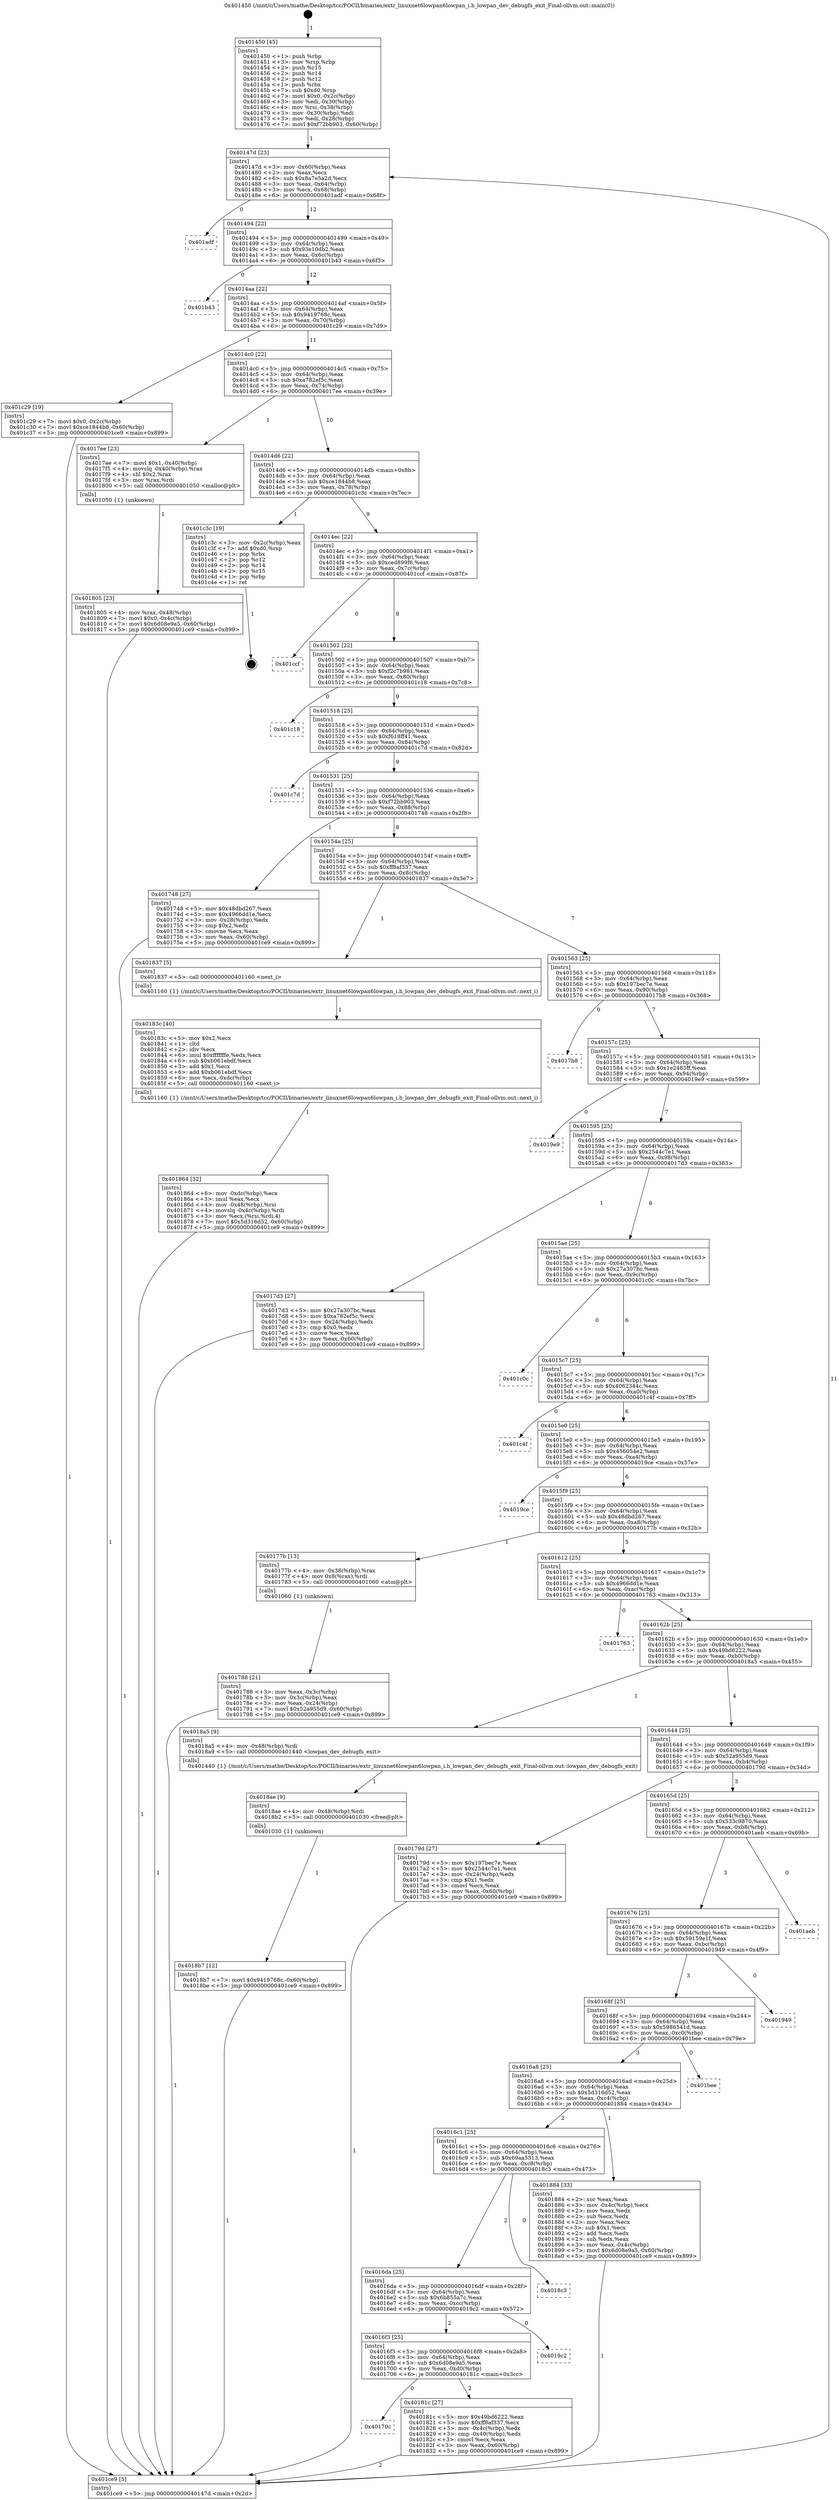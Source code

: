 digraph "0x401450" {
  label = "0x401450 (/mnt/c/Users/mathe/Desktop/tcc/POCII/binaries/extr_linuxnet6lowpan6lowpan_i.h_lowpan_dev_debugfs_exit_Final-ollvm.out::main(0))"
  labelloc = "t"
  node[shape=record]

  Entry [label="",width=0.3,height=0.3,shape=circle,fillcolor=black,style=filled]
  "0x40147d" [label="{
     0x40147d [23]\l
     | [instrs]\l
     &nbsp;&nbsp;0x40147d \<+3\>: mov -0x60(%rbp),%eax\l
     &nbsp;&nbsp;0x401480 \<+2\>: mov %eax,%ecx\l
     &nbsp;&nbsp;0x401482 \<+6\>: sub $0x8a7e5a2d,%ecx\l
     &nbsp;&nbsp;0x401488 \<+3\>: mov %eax,-0x64(%rbp)\l
     &nbsp;&nbsp;0x40148b \<+3\>: mov %ecx,-0x68(%rbp)\l
     &nbsp;&nbsp;0x40148e \<+6\>: je 0000000000401adf \<main+0x68f\>\l
  }"]
  "0x401adf" [label="{
     0x401adf\l
  }", style=dashed]
  "0x401494" [label="{
     0x401494 [22]\l
     | [instrs]\l
     &nbsp;&nbsp;0x401494 \<+5\>: jmp 0000000000401499 \<main+0x49\>\l
     &nbsp;&nbsp;0x401499 \<+3\>: mov -0x64(%rbp),%eax\l
     &nbsp;&nbsp;0x40149c \<+5\>: sub $0x93e10db2,%eax\l
     &nbsp;&nbsp;0x4014a1 \<+3\>: mov %eax,-0x6c(%rbp)\l
     &nbsp;&nbsp;0x4014a4 \<+6\>: je 0000000000401b43 \<main+0x6f3\>\l
  }"]
  Exit [label="",width=0.3,height=0.3,shape=circle,fillcolor=black,style=filled,peripheries=2]
  "0x401b43" [label="{
     0x401b43\l
  }", style=dashed]
  "0x4014aa" [label="{
     0x4014aa [22]\l
     | [instrs]\l
     &nbsp;&nbsp;0x4014aa \<+5\>: jmp 00000000004014af \<main+0x5f\>\l
     &nbsp;&nbsp;0x4014af \<+3\>: mov -0x64(%rbp),%eax\l
     &nbsp;&nbsp;0x4014b2 \<+5\>: sub $0x9419768c,%eax\l
     &nbsp;&nbsp;0x4014b7 \<+3\>: mov %eax,-0x70(%rbp)\l
     &nbsp;&nbsp;0x4014ba \<+6\>: je 0000000000401c29 \<main+0x7d9\>\l
  }"]
  "0x4018b7" [label="{
     0x4018b7 [12]\l
     | [instrs]\l
     &nbsp;&nbsp;0x4018b7 \<+7\>: movl $0x9419768c,-0x60(%rbp)\l
     &nbsp;&nbsp;0x4018be \<+5\>: jmp 0000000000401ce9 \<main+0x899\>\l
  }"]
  "0x401c29" [label="{
     0x401c29 [19]\l
     | [instrs]\l
     &nbsp;&nbsp;0x401c29 \<+7\>: movl $0x0,-0x2c(%rbp)\l
     &nbsp;&nbsp;0x401c30 \<+7\>: movl $0xce1844b8,-0x60(%rbp)\l
     &nbsp;&nbsp;0x401c37 \<+5\>: jmp 0000000000401ce9 \<main+0x899\>\l
  }"]
  "0x4014c0" [label="{
     0x4014c0 [22]\l
     | [instrs]\l
     &nbsp;&nbsp;0x4014c0 \<+5\>: jmp 00000000004014c5 \<main+0x75\>\l
     &nbsp;&nbsp;0x4014c5 \<+3\>: mov -0x64(%rbp),%eax\l
     &nbsp;&nbsp;0x4014c8 \<+5\>: sub $0xa782ef5c,%eax\l
     &nbsp;&nbsp;0x4014cd \<+3\>: mov %eax,-0x74(%rbp)\l
     &nbsp;&nbsp;0x4014d0 \<+6\>: je 00000000004017ee \<main+0x39e\>\l
  }"]
  "0x4018ae" [label="{
     0x4018ae [9]\l
     | [instrs]\l
     &nbsp;&nbsp;0x4018ae \<+4\>: mov -0x48(%rbp),%rdi\l
     &nbsp;&nbsp;0x4018b2 \<+5\>: call 0000000000401030 \<free@plt\>\l
     | [calls]\l
     &nbsp;&nbsp;0x401030 \{1\} (unknown)\l
  }"]
  "0x4017ee" [label="{
     0x4017ee [23]\l
     | [instrs]\l
     &nbsp;&nbsp;0x4017ee \<+7\>: movl $0x1,-0x40(%rbp)\l
     &nbsp;&nbsp;0x4017f5 \<+4\>: movslq -0x40(%rbp),%rax\l
     &nbsp;&nbsp;0x4017f9 \<+4\>: shl $0x2,%rax\l
     &nbsp;&nbsp;0x4017fd \<+3\>: mov %rax,%rdi\l
     &nbsp;&nbsp;0x401800 \<+5\>: call 0000000000401050 \<malloc@plt\>\l
     | [calls]\l
     &nbsp;&nbsp;0x401050 \{1\} (unknown)\l
  }"]
  "0x4014d6" [label="{
     0x4014d6 [22]\l
     | [instrs]\l
     &nbsp;&nbsp;0x4014d6 \<+5\>: jmp 00000000004014db \<main+0x8b\>\l
     &nbsp;&nbsp;0x4014db \<+3\>: mov -0x64(%rbp),%eax\l
     &nbsp;&nbsp;0x4014de \<+5\>: sub $0xce1844b8,%eax\l
     &nbsp;&nbsp;0x4014e3 \<+3\>: mov %eax,-0x78(%rbp)\l
     &nbsp;&nbsp;0x4014e6 \<+6\>: je 0000000000401c3c \<main+0x7ec\>\l
  }"]
  "0x401864" [label="{
     0x401864 [32]\l
     | [instrs]\l
     &nbsp;&nbsp;0x401864 \<+6\>: mov -0xdc(%rbp),%ecx\l
     &nbsp;&nbsp;0x40186a \<+3\>: imul %eax,%ecx\l
     &nbsp;&nbsp;0x40186d \<+4\>: mov -0x48(%rbp),%rsi\l
     &nbsp;&nbsp;0x401871 \<+4\>: movslq -0x4c(%rbp),%rdi\l
     &nbsp;&nbsp;0x401875 \<+3\>: mov %ecx,(%rsi,%rdi,4)\l
     &nbsp;&nbsp;0x401878 \<+7\>: movl $0x5d316d52,-0x60(%rbp)\l
     &nbsp;&nbsp;0x40187f \<+5\>: jmp 0000000000401ce9 \<main+0x899\>\l
  }"]
  "0x401c3c" [label="{
     0x401c3c [19]\l
     | [instrs]\l
     &nbsp;&nbsp;0x401c3c \<+3\>: mov -0x2c(%rbp),%eax\l
     &nbsp;&nbsp;0x401c3f \<+7\>: add $0xd0,%rsp\l
     &nbsp;&nbsp;0x401c46 \<+1\>: pop %rbx\l
     &nbsp;&nbsp;0x401c47 \<+2\>: pop %r12\l
     &nbsp;&nbsp;0x401c49 \<+2\>: pop %r14\l
     &nbsp;&nbsp;0x401c4b \<+2\>: pop %r15\l
     &nbsp;&nbsp;0x401c4d \<+1\>: pop %rbp\l
     &nbsp;&nbsp;0x401c4e \<+1\>: ret\l
  }"]
  "0x4014ec" [label="{
     0x4014ec [22]\l
     | [instrs]\l
     &nbsp;&nbsp;0x4014ec \<+5\>: jmp 00000000004014f1 \<main+0xa1\>\l
     &nbsp;&nbsp;0x4014f1 \<+3\>: mov -0x64(%rbp),%eax\l
     &nbsp;&nbsp;0x4014f4 \<+5\>: sub $0xced899f6,%eax\l
     &nbsp;&nbsp;0x4014f9 \<+3\>: mov %eax,-0x7c(%rbp)\l
     &nbsp;&nbsp;0x4014fc \<+6\>: je 0000000000401ccf \<main+0x87f\>\l
  }"]
  "0x40183c" [label="{
     0x40183c [40]\l
     | [instrs]\l
     &nbsp;&nbsp;0x40183c \<+5\>: mov $0x2,%ecx\l
     &nbsp;&nbsp;0x401841 \<+1\>: cltd\l
     &nbsp;&nbsp;0x401842 \<+2\>: idiv %ecx\l
     &nbsp;&nbsp;0x401844 \<+6\>: imul $0xfffffffe,%edx,%ecx\l
     &nbsp;&nbsp;0x40184a \<+6\>: sub $0xb061ebdf,%ecx\l
     &nbsp;&nbsp;0x401850 \<+3\>: add $0x1,%ecx\l
     &nbsp;&nbsp;0x401853 \<+6\>: add $0xb061ebdf,%ecx\l
     &nbsp;&nbsp;0x401859 \<+6\>: mov %ecx,-0xdc(%rbp)\l
     &nbsp;&nbsp;0x40185f \<+5\>: call 0000000000401160 \<next_i\>\l
     | [calls]\l
     &nbsp;&nbsp;0x401160 \{1\} (/mnt/c/Users/mathe/Desktop/tcc/POCII/binaries/extr_linuxnet6lowpan6lowpan_i.h_lowpan_dev_debugfs_exit_Final-ollvm.out::next_i)\l
  }"]
  "0x401ccf" [label="{
     0x401ccf\l
  }", style=dashed]
  "0x401502" [label="{
     0x401502 [22]\l
     | [instrs]\l
     &nbsp;&nbsp;0x401502 \<+5\>: jmp 0000000000401507 \<main+0xb7\>\l
     &nbsp;&nbsp;0x401507 \<+3\>: mov -0x64(%rbp),%eax\l
     &nbsp;&nbsp;0x40150a \<+5\>: sub $0xf2c7b981,%eax\l
     &nbsp;&nbsp;0x40150f \<+3\>: mov %eax,-0x80(%rbp)\l
     &nbsp;&nbsp;0x401512 \<+6\>: je 0000000000401c18 \<main+0x7c8\>\l
  }"]
  "0x40170c" [label="{
     0x40170c\l
  }", style=dashed]
  "0x401c18" [label="{
     0x401c18\l
  }", style=dashed]
  "0x401518" [label="{
     0x401518 [25]\l
     | [instrs]\l
     &nbsp;&nbsp;0x401518 \<+5\>: jmp 000000000040151d \<main+0xcd\>\l
     &nbsp;&nbsp;0x40151d \<+3\>: mov -0x64(%rbp),%eax\l
     &nbsp;&nbsp;0x401520 \<+5\>: sub $0xf618ff41,%eax\l
     &nbsp;&nbsp;0x401525 \<+6\>: mov %eax,-0x84(%rbp)\l
     &nbsp;&nbsp;0x40152b \<+6\>: je 0000000000401c7d \<main+0x82d\>\l
  }"]
  "0x40181c" [label="{
     0x40181c [27]\l
     | [instrs]\l
     &nbsp;&nbsp;0x40181c \<+5\>: mov $0x49bd6222,%eax\l
     &nbsp;&nbsp;0x401821 \<+5\>: mov $0xff8af337,%ecx\l
     &nbsp;&nbsp;0x401826 \<+3\>: mov -0x4c(%rbp),%edx\l
     &nbsp;&nbsp;0x401829 \<+3\>: cmp -0x40(%rbp),%edx\l
     &nbsp;&nbsp;0x40182c \<+3\>: cmovl %ecx,%eax\l
     &nbsp;&nbsp;0x40182f \<+3\>: mov %eax,-0x60(%rbp)\l
     &nbsp;&nbsp;0x401832 \<+5\>: jmp 0000000000401ce9 \<main+0x899\>\l
  }"]
  "0x401c7d" [label="{
     0x401c7d\l
  }", style=dashed]
  "0x401531" [label="{
     0x401531 [25]\l
     | [instrs]\l
     &nbsp;&nbsp;0x401531 \<+5\>: jmp 0000000000401536 \<main+0xe6\>\l
     &nbsp;&nbsp;0x401536 \<+3\>: mov -0x64(%rbp),%eax\l
     &nbsp;&nbsp;0x401539 \<+5\>: sub $0xf72bb903,%eax\l
     &nbsp;&nbsp;0x40153e \<+6\>: mov %eax,-0x88(%rbp)\l
     &nbsp;&nbsp;0x401544 \<+6\>: je 0000000000401748 \<main+0x2f8\>\l
  }"]
  "0x4016f3" [label="{
     0x4016f3 [25]\l
     | [instrs]\l
     &nbsp;&nbsp;0x4016f3 \<+5\>: jmp 00000000004016f8 \<main+0x2a8\>\l
     &nbsp;&nbsp;0x4016f8 \<+3\>: mov -0x64(%rbp),%eax\l
     &nbsp;&nbsp;0x4016fb \<+5\>: sub $0x6d08e9a5,%eax\l
     &nbsp;&nbsp;0x401700 \<+6\>: mov %eax,-0xd0(%rbp)\l
     &nbsp;&nbsp;0x401706 \<+6\>: je 000000000040181c \<main+0x3cc\>\l
  }"]
  "0x401748" [label="{
     0x401748 [27]\l
     | [instrs]\l
     &nbsp;&nbsp;0x401748 \<+5\>: mov $0x48dbd267,%eax\l
     &nbsp;&nbsp;0x40174d \<+5\>: mov $0x4966dd1e,%ecx\l
     &nbsp;&nbsp;0x401752 \<+3\>: mov -0x28(%rbp),%edx\l
     &nbsp;&nbsp;0x401755 \<+3\>: cmp $0x2,%edx\l
     &nbsp;&nbsp;0x401758 \<+3\>: cmovne %ecx,%eax\l
     &nbsp;&nbsp;0x40175b \<+3\>: mov %eax,-0x60(%rbp)\l
     &nbsp;&nbsp;0x40175e \<+5\>: jmp 0000000000401ce9 \<main+0x899\>\l
  }"]
  "0x40154a" [label="{
     0x40154a [25]\l
     | [instrs]\l
     &nbsp;&nbsp;0x40154a \<+5\>: jmp 000000000040154f \<main+0xff\>\l
     &nbsp;&nbsp;0x40154f \<+3\>: mov -0x64(%rbp),%eax\l
     &nbsp;&nbsp;0x401552 \<+5\>: sub $0xff8af337,%eax\l
     &nbsp;&nbsp;0x401557 \<+6\>: mov %eax,-0x8c(%rbp)\l
     &nbsp;&nbsp;0x40155d \<+6\>: je 0000000000401837 \<main+0x3e7\>\l
  }"]
  "0x401ce9" [label="{
     0x401ce9 [5]\l
     | [instrs]\l
     &nbsp;&nbsp;0x401ce9 \<+5\>: jmp 000000000040147d \<main+0x2d\>\l
  }"]
  "0x401450" [label="{
     0x401450 [45]\l
     | [instrs]\l
     &nbsp;&nbsp;0x401450 \<+1\>: push %rbp\l
     &nbsp;&nbsp;0x401451 \<+3\>: mov %rsp,%rbp\l
     &nbsp;&nbsp;0x401454 \<+2\>: push %r15\l
     &nbsp;&nbsp;0x401456 \<+2\>: push %r14\l
     &nbsp;&nbsp;0x401458 \<+2\>: push %r12\l
     &nbsp;&nbsp;0x40145a \<+1\>: push %rbx\l
     &nbsp;&nbsp;0x40145b \<+7\>: sub $0xd0,%rsp\l
     &nbsp;&nbsp;0x401462 \<+7\>: movl $0x0,-0x2c(%rbp)\l
     &nbsp;&nbsp;0x401469 \<+3\>: mov %edi,-0x30(%rbp)\l
     &nbsp;&nbsp;0x40146c \<+4\>: mov %rsi,-0x38(%rbp)\l
     &nbsp;&nbsp;0x401470 \<+3\>: mov -0x30(%rbp),%edi\l
     &nbsp;&nbsp;0x401473 \<+3\>: mov %edi,-0x28(%rbp)\l
     &nbsp;&nbsp;0x401476 \<+7\>: movl $0xf72bb903,-0x60(%rbp)\l
  }"]
  "0x4019c2" [label="{
     0x4019c2\l
  }", style=dashed]
  "0x401837" [label="{
     0x401837 [5]\l
     | [instrs]\l
     &nbsp;&nbsp;0x401837 \<+5\>: call 0000000000401160 \<next_i\>\l
     | [calls]\l
     &nbsp;&nbsp;0x401160 \{1\} (/mnt/c/Users/mathe/Desktop/tcc/POCII/binaries/extr_linuxnet6lowpan6lowpan_i.h_lowpan_dev_debugfs_exit_Final-ollvm.out::next_i)\l
  }"]
  "0x401563" [label="{
     0x401563 [25]\l
     | [instrs]\l
     &nbsp;&nbsp;0x401563 \<+5\>: jmp 0000000000401568 \<main+0x118\>\l
     &nbsp;&nbsp;0x401568 \<+3\>: mov -0x64(%rbp),%eax\l
     &nbsp;&nbsp;0x40156b \<+5\>: sub $0x197bec7e,%eax\l
     &nbsp;&nbsp;0x401570 \<+6\>: mov %eax,-0x90(%rbp)\l
     &nbsp;&nbsp;0x401576 \<+6\>: je 00000000004017b8 \<main+0x368\>\l
  }"]
  "0x4016da" [label="{
     0x4016da [25]\l
     | [instrs]\l
     &nbsp;&nbsp;0x4016da \<+5\>: jmp 00000000004016df \<main+0x28f\>\l
     &nbsp;&nbsp;0x4016df \<+3\>: mov -0x64(%rbp),%eax\l
     &nbsp;&nbsp;0x4016e2 \<+5\>: sub $0x6b855a7c,%eax\l
     &nbsp;&nbsp;0x4016e7 \<+6\>: mov %eax,-0xcc(%rbp)\l
     &nbsp;&nbsp;0x4016ed \<+6\>: je 00000000004019c2 \<main+0x572\>\l
  }"]
  "0x4017b8" [label="{
     0x4017b8\l
  }", style=dashed]
  "0x40157c" [label="{
     0x40157c [25]\l
     | [instrs]\l
     &nbsp;&nbsp;0x40157c \<+5\>: jmp 0000000000401581 \<main+0x131\>\l
     &nbsp;&nbsp;0x401581 \<+3\>: mov -0x64(%rbp),%eax\l
     &nbsp;&nbsp;0x401584 \<+5\>: sub $0x1e2485ff,%eax\l
     &nbsp;&nbsp;0x401589 \<+6\>: mov %eax,-0x94(%rbp)\l
     &nbsp;&nbsp;0x40158f \<+6\>: je 00000000004019e9 \<main+0x599\>\l
  }"]
  "0x4018c3" [label="{
     0x4018c3\l
  }", style=dashed]
  "0x4019e9" [label="{
     0x4019e9\l
  }", style=dashed]
  "0x401595" [label="{
     0x401595 [25]\l
     | [instrs]\l
     &nbsp;&nbsp;0x401595 \<+5\>: jmp 000000000040159a \<main+0x14a\>\l
     &nbsp;&nbsp;0x40159a \<+3\>: mov -0x64(%rbp),%eax\l
     &nbsp;&nbsp;0x40159d \<+5\>: sub $0x2544c7e1,%eax\l
     &nbsp;&nbsp;0x4015a2 \<+6\>: mov %eax,-0x98(%rbp)\l
     &nbsp;&nbsp;0x4015a8 \<+6\>: je 00000000004017d3 \<main+0x383\>\l
  }"]
  "0x4016c1" [label="{
     0x4016c1 [25]\l
     | [instrs]\l
     &nbsp;&nbsp;0x4016c1 \<+5\>: jmp 00000000004016c6 \<main+0x276\>\l
     &nbsp;&nbsp;0x4016c6 \<+3\>: mov -0x64(%rbp),%eax\l
     &nbsp;&nbsp;0x4016c9 \<+5\>: sub $0x69aa5313,%eax\l
     &nbsp;&nbsp;0x4016ce \<+6\>: mov %eax,-0xc8(%rbp)\l
     &nbsp;&nbsp;0x4016d4 \<+6\>: je 00000000004018c3 \<main+0x473\>\l
  }"]
  "0x4017d3" [label="{
     0x4017d3 [27]\l
     | [instrs]\l
     &nbsp;&nbsp;0x4017d3 \<+5\>: mov $0x27a307bc,%eax\l
     &nbsp;&nbsp;0x4017d8 \<+5\>: mov $0xa782ef5c,%ecx\l
     &nbsp;&nbsp;0x4017dd \<+3\>: mov -0x24(%rbp),%edx\l
     &nbsp;&nbsp;0x4017e0 \<+3\>: cmp $0x0,%edx\l
     &nbsp;&nbsp;0x4017e3 \<+3\>: cmove %ecx,%eax\l
     &nbsp;&nbsp;0x4017e6 \<+3\>: mov %eax,-0x60(%rbp)\l
     &nbsp;&nbsp;0x4017e9 \<+5\>: jmp 0000000000401ce9 \<main+0x899\>\l
  }"]
  "0x4015ae" [label="{
     0x4015ae [25]\l
     | [instrs]\l
     &nbsp;&nbsp;0x4015ae \<+5\>: jmp 00000000004015b3 \<main+0x163\>\l
     &nbsp;&nbsp;0x4015b3 \<+3\>: mov -0x64(%rbp),%eax\l
     &nbsp;&nbsp;0x4015b6 \<+5\>: sub $0x27a307bc,%eax\l
     &nbsp;&nbsp;0x4015bb \<+6\>: mov %eax,-0x9c(%rbp)\l
     &nbsp;&nbsp;0x4015c1 \<+6\>: je 0000000000401c0c \<main+0x7bc\>\l
  }"]
  "0x401884" [label="{
     0x401884 [33]\l
     | [instrs]\l
     &nbsp;&nbsp;0x401884 \<+2\>: xor %eax,%eax\l
     &nbsp;&nbsp;0x401886 \<+3\>: mov -0x4c(%rbp),%ecx\l
     &nbsp;&nbsp;0x401889 \<+2\>: mov %eax,%edx\l
     &nbsp;&nbsp;0x40188b \<+2\>: sub %ecx,%edx\l
     &nbsp;&nbsp;0x40188d \<+2\>: mov %eax,%ecx\l
     &nbsp;&nbsp;0x40188f \<+3\>: sub $0x1,%ecx\l
     &nbsp;&nbsp;0x401892 \<+2\>: add %ecx,%edx\l
     &nbsp;&nbsp;0x401894 \<+2\>: sub %edx,%eax\l
     &nbsp;&nbsp;0x401896 \<+3\>: mov %eax,-0x4c(%rbp)\l
     &nbsp;&nbsp;0x401899 \<+7\>: movl $0x6d08e9a5,-0x60(%rbp)\l
     &nbsp;&nbsp;0x4018a0 \<+5\>: jmp 0000000000401ce9 \<main+0x899\>\l
  }"]
  "0x401c0c" [label="{
     0x401c0c\l
  }", style=dashed]
  "0x4015c7" [label="{
     0x4015c7 [25]\l
     | [instrs]\l
     &nbsp;&nbsp;0x4015c7 \<+5\>: jmp 00000000004015cc \<main+0x17c\>\l
     &nbsp;&nbsp;0x4015cc \<+3\>: mov -0x64(%rbp),%eax\l
     &nbsp;&nbsp;0x4015cf \<+5\>: sub $0x4062344c,%eax\l
     &nbsp;&nbsp;0x4015d4 \<+6\>: mov %eax,-0xa0(%rbp)\l
     &nbsp;&nbsp;0x4015da \<+6\>: je 0000000000401c4f \<main+0x7ff\>\l
  }"]
  "0x4016a8" [label="{
     0x4016a8 [25]\l
     | [instrs]\l
     &nbsp;&nbsp;0x4016a8 \<+5\>: jmp 00000000004016ad \<main+0x25d\>\l
     &nbsp;&nbsp;0x4016ad \<+3\>: mov -0x64(%rbp),%eax\l
     &nbsp;&nbsp;0x4016b0 \<+5\>: sub $0x5d316d52,%eax\l
     &nbsp;&nbsp;0x4016b5 \<+6\>: mov %eax,-0xc4(%rbp)\l
     &nbsp;&nbsp;0x4016bb \<+6\>: je 0000000000401884 \<main+0x434\>\l
  }"]
  "0x401c4f" [label="{
     0x401c4f\l
  }", style=dashed]
  "0x4015e0" [label="{
     0x4015e0 [25]\l
     | [instrs]\l
     &nbsp;&nbsp;0x4015e0 \<+5\>: jmp 00000000004015e5 \<main+0x195\>\l
     &nbsp;&nbsp;0x4015e5 \<+3\>: mov -0x64(%rbp),%eax\l
     &nbsp;&nbsp;0x4015e8 \<+5\>: sub $0x456054e2,%eax\l
     &nbsp;&nbsp;0x4015ed \<+6\>: mov %eax,-0xa4(%rbp)\l
     &nbsp;&nbsp;0x4015f3 \<+6\>: je 00000000004019ce \<main+0x57e\>\l
  }"]
  "0x401bee" [label="{
     0x401bee\l
  }", style=dashed]
  "0x4019ce" [label="{
     0x4019ce\l
  }", style=dashed]
  "0x4015f9" [label="{
     0x4015f9 [25]\l
     | [instrs]\l
     &nbsp;&nbsp;0x4015f9 \<+5\>: jmp 00000000004015fe \<main+0x1ae\>\l
     &nbsp;&nbsp;0x4015fe \<+3\>: mov -0x64(%rbp),%eax\l
     &nbsp;&nbsp;0x401601 \<+5\>: sub $0x48dbd267,%eax\l
     &nbsp;&nbsp;0x401606 \<+6\>: mov %eax,-0xa8(%rbp)\l
     &nbsp;&nbsp;0x40160c \<+6\>: je 000000000040177b \<main+0x32b\>\l
  }"]
  "0x40168f" [label="{
     0x40168f [25]\l
     | [instrs]\l
     &nbsp;&nbsp;0x40168f \<+5\>: jmp 0000000000401694 \<main+0x244\>\l
     &nbsp;&nbsp;0x401694 \<+3\>: mov -0x64(%rbp),%eax\l
     &nbsp;&nbsp;0x401697 \<+5\>: sub $0x5986541d,%eax\l
     &nbsp;&nbsp;0x40169c \<+6\>: mov %eax,-0xc0(%rbp)\l
     &nbsp;&nbsp;0x4016a2 \<+6\>: je 0000000000401bee \<main+0x79e\>\l
  }"]
  "0x40177b" [label="{
     0x40177b [13]\l
     | [instrs]\l
     &nbsp;&nbsp;0x40177b \<+4\>: mov -0x38(%rbp),%rax\l
     &nbsp;&nbsp;0x40177f \<+4\>: mov 0x8(%rax),%rdi\l
     &nbsp;&nbsp;0x401783 \<+5\>: call 0000000000401060 \<atoi@plt\>\l
     | [calls]\l
     &nbsp;&nbsp;0x401060 \{1\} (unknown)\l
  }"]
  "0x401612" [label="{
     0x401612 [25]\l
     | [instrs]\l
     &nbsp;&nbsp;0x401612 \<+5\>: jmp 0000000000401617 \<main+0x1c7\>\l
     &nbsp;&nbsp;0x401617 \<+3\>: mov -0x64(%rbp),%eax\l
     &nbsp;&nbsp;0x40161a \<+5\>: sub $0x4966dd1e,%eax\l
     &nbsp;&nbsp;0x40161f \<+6\>: mov %eax,-0xac(%rbp)\l
     &nbsp;&nbsp;0x401625 \<+6\>: je 0000000000401763 \<main+0x313\>\l
  }"]
  "0x401788" [label="{
     0x401788 [21]\l
     | [instrs]\l
     &nbsp;&nbsp;0x401788 \<+3\>: mov %eax,-0x3c(%rbp)\l
     &nbsp;&nbsp;0x40178b \<+3\>: mov -0x3c(%rbp),%eax\l
     &nbsp;&nbsp;0x40178e \<+3\>: mov %eax,-0x24(%rbp)\l
     &nbsp;&nbsp;0x401791 \<+7\>: movl $0x52a955d9,-0x60(%rbp)\l
     &nbsp;&nbsp;0x401798 \<+5\>: jmp 0000000000401ce9 \<main+0x899\>\l
  }"]
  "0x401949" [label="{
     0x401949\l
  }", style=dashed]
  "0x401763" [label="{
     0x401763\l
  }", style=dashed]
  "0x40162b" [label="{
     0x40162b [25]\l
     | [instrs]\l
     &nbsp;&nbsp;0x40162b \<+5\>: jmp 0000000000401630 \<main+0x1e0\>\l
     &nbsp;&nbsp;0x401630 \<+3\>: mov -0x64(%rbp),%eax\l
     &nbsp;&nbsp;0x401633 \<+5\>: sub $0x49bd6222,%eax\l
     &nbsp;&nbsp;0x401638 \<+6\>: mov %eax,-0xb0(%rbp)\l
     &nbsp;&nbsp;0x40163e \<+6\>: je 00000000004018a5 \<main+0x455\>\l
  }"]
  "0x401676" [label="{
     0x401676 [25]\l
     | [instrs]\l
     &nbsp;&nbsp;0x401676 \<+5\>: jmp 000000000040167b \<main+0x22b\>\l
     &nbsp;&nbsp;0x40167b \<+3\>: mov -0x64(%rbp),%eax\l
     &nbsp;&nbsp;0x40167e \<+5\>: sub $0x59159e1f,%eax\l
     &nbsp;&nbsp;0x401683 \<+6\>: mov %eax,-0xbc(%rbp)\l
     &nbsp;&nbsp;0x401689 \<+6\>: je 0000000000401949 \<main+0x4f9\>\l
  }"]
  "0x4018a5" [label="{
     0x4018a5 [9]\l
     | [instrs]\l
     &nbsp;&nbsp;0x4018a5 \<+4\>: mov -0x48(%rbp),%rdi\l
     &nbsp;&nbsp;0x4018a9 \<+5\>: call 0000000000401440 \<lowpan_dev_debugfs_exit\>\l
     | [calls]\l
     &nbsp;&nbsp;0x401440 \{1\} (/mnt/c/Users/mathe/Desktop/tcc/POCII/binaries/extr_linuxnet6lowpan6lowpan_i.h_lowpan_dev_debugfs_exit_Final-ollvm.out::lowpan_dev_debugfs_exit)\l
  }"]
  "0x401644" [label="{
     0x401644 [25]\l
     | [instrs]\l
     &nbsp;&nbsp;0x401644 \<+5\>: jmp 0000000000401649 \<main+0x1f9\>\l
     &nbsp;&nbsp;0x401649 \<+3\>: mov -0x64(%rbp),%eax\l
     &nbsp;&nbsp;0x40164c \<+5\>: sub $0x52a955d9,%eax\l
     &nbsp;&nbsp;0x401651 \<+6\>: mov %eax,-0xb4(%rbp)\l
     &nbsp;&nbsp;0x401657 \<+6\>: je 000000000040179d \<main+0x34d\>\l
  }"]
  "0x401aeb" [label="{
     0x401aeb\l
  }", style=dashed]
  "0x40179d" [label="{
     0x40179d [27]\l
     | [instrs]\l
     &nbsp;&nbsp;0x40179d \<+5\>: mov $0x197bec7e,%eax\l
     &nbsp;&nbsp;0x4017a2 \<+5\>: mov $0x2544c7e1,%ecx\l
     &nbsp;&nbsp;0x4017a7 \<+3\>: mov -0x24(%rbp),%edx\l
     &nbsp;&nbsp;0x4017aa \<+3\>: cmp $0x1,%edx\l
     &nbsp;&nbsp;0x4017ad \<+3\>: cmovl %ecx,%eax\l
     &nbsp;&nbsp;0x4017b0 \<+3\>: mov %eax,-0x60(%rbp)\l
     &nbsp;&nbsp;0x4017b3 \<+5\>: jmp 0000000000401ce9 \<main+0x899\>\l
  }"]
  "0x40165d" [label="{
     0x40165d [25]\l
     | [instrs]\l
     &nbsp;&nbsp;0x40165d \<+5\>: jmp 0000000000401662 \<main+0x212\>\l
     &nbsp;&nbsp;0x401662 \<+3\>: mov -0x64(%rbp),%eax\l
     &nbsp;&nbsp;0x401665 \<+5\>: sub $0x533c9870,%eax\l
     &nbsp;&nbsp;0x40166a \<+6\>: mov %eax,-0xb8(%rbp)\l
     &nbsp;&nbsp;0x401670 \<+6\>: je 0000000000401aeb \<main+0x69b\>\l
  }"]
  "0x401805" [label="{
     0x401805 [23]\l
     | [instrs]\l
     &nbsp;&nbsp;0x401805 \<+4\>: mov %rax,-0x48(%rbp)\l
     &nbsp;&nbsp;0x401809 \<+7\>: movl $0x0,-0x4c(%rbp)\l
     &nbsp;&nbsp;0x401810 \<+7\>: movl $0x6d08e9a5,-0x60(%rbp)\l
     &nbsp;&nbsp;0x401817 \<+5\>: jmp 0000000000401ce9 \<main+0x899\>\l
  }"]
  Entry -> "0x401450" [label=" 1"]
  "0x40147d" -> "0x401adf" [label=" 0"]
  "0x40147d" -> "0x401494" [label=" 12"]
  "0x401c3c" -> Exit [label=" 1"]
  "0x401494" -> "0x401b43" [label=" 0"]
  "0x401494" -> "0x4014aa" [label=" 12"]
  "0x401c29" -> "0x401ce9" [label=" 1"]
  "0x4014aa" -> "0x401c29" [label=" 1"]
  "0x4014aa" -> "0x4014c0" [label=" 11"]
  "0x4018b7" -> "0x401ce9" [label=" 1"]
  "0x4014c0" -> "0x4017ee" [label=" 1"]
  "0x4014c0" -> "0x4014d6" [label=" 10"]
  "0x4018ae" -> "0x4018b7" [label=" 1"]
  "0x4014d6" -> "0x401c3c" [label=" 1"]
  "0x4014d6" -> "0x4014ec" [label=" 9"]
  "0x4018a5" -> "0x4018ae" [label=" 1"]
  "0x4014ec" -> "0x401ccf" [label=" 0"]
  "0x4014ec" -> "0x401502" [label=" 9"]
  "0x401884" -> "0x401ce9" [label=" 1"]
  "0x401502" -> "0x401c18" [label=" 0"]
  "0x401502" -> "0x401518" [label=" 9"]
  "0x401864" -> "0x401ce9" [label=" 1"]
  "0x401518" -> "0x401c7d" [label=" 0"]
  "0x401518" -> "0x401531" [label=" 9"]
  "0x40183c" -> "0x401864" [label=" 1"]
  "0x401531" -> "0x401748" [label=" 1"]
  "0x401531" -> "0x40154a" [label=" 8"]
  "0x401748" -> "0x401ce9" [label=" 1"]
  "0x401450" -> "0x40147d" [label=" 1"]
  "0x401ce9" -> "0x40147d" [label=" 11"]
  "0x40181c" -> "0x401ce9" [label=" 2"]
  "0x40154a" -> "0x401837" [label=" 1"]
  "0x40154a" -> "0x401563" [label=" 7"]
  "0x4016f3" -> "0x40170c" [label=" 0"]
  "0x401563" -> "0x4017b8" [label=" 0"]
  "0x401563" -> "0x40157c" [label=" 7"]
  "0x401837" -> "0x40183c" [label=" 1"]
  "0x40157c" -> "0x4019e9" [label=" 0"]
  "0x40157c" -> "0x401595" [label=" 7"]
  "0x4016da" -> "0x4016f3" [label=" 2"]
  "0x401595" -> "0x4017d3" [label=" 1"]
  "0x401595" -> "0x4015ae" [label=" 6"]
  "0x4016f3" -> "0x40181c" [label=" 2"]
  "0x4015ae" -> "0x401c0c" [label=" 0"]
  "0x4015ae" -> "0x4015c7" [label=" 6"]
  "0x4016c1" -> "0x4016da" [label=" 2"]
  "0x4015c7" -> "0x401c4f" [label=" 0"]
  "0x4015c7" -> "0x4015e0" [label=" 6"]
  "0x4016da" -> "0x4019c2" [label=" 0"]
  "0x4015e0" -> "0x4019ce" [label=" 0"]
  "0x4015e0" -> "0x4015f9" [label=" 6"]
  "0x4016a8" -> "0x4016c1" [label=" 2"]
  "0x4015f9" -> "0x40177b" [label=" 1"]
  "0x4015f9" -> "0x401612" [label=" 5"]
  "0x40177b" -> "0x401788" [label=" 1"]
  "0x401788" -> "0x401ce9" [label=" 1"]
  "0x4016c1" -> "0x4018c3" [label=" 0"]
  "0x401612" -> "0x401763" [label=" 0"]
  "0x401612" -> "0x40162b" [label=" 5"]
  "0x40168f" -> "0x4016a8" [label=" 3"]
  "0x40162b" -> "0x4018a5" [label=" 1"]
  "0x40162b" -> "0x401644" [label=" 4"]
  "0x4016a8" -> "0x401884" [label=" 1"]
  "0x401644" -> "0x40179d" [label=" 1"]
  "0x401644" -> "0x40165d" [label=" 3"]
  "0x40179d" -> "0x401ce9" [label=" 1"]
  "0x4017d3" -> "0x401ce9" [label=" 1"]
  "0x4017ee" -> "0x401805" [label=" 1"]
  "0x401805" -> "0x401ce9" [label=" 1"]
  "0x401676" -> "0x40168f" [label=" 3"]
  "0x40165d" -> "0x401aeb" [label=" 0"]
  "0x40165d" -> "0x401676" [label=" 3"]
  "0x40168f" -> "0x401bee" [label=" 0"]
  "0x401676" -> "0x401949" [label=" 0"]
}
